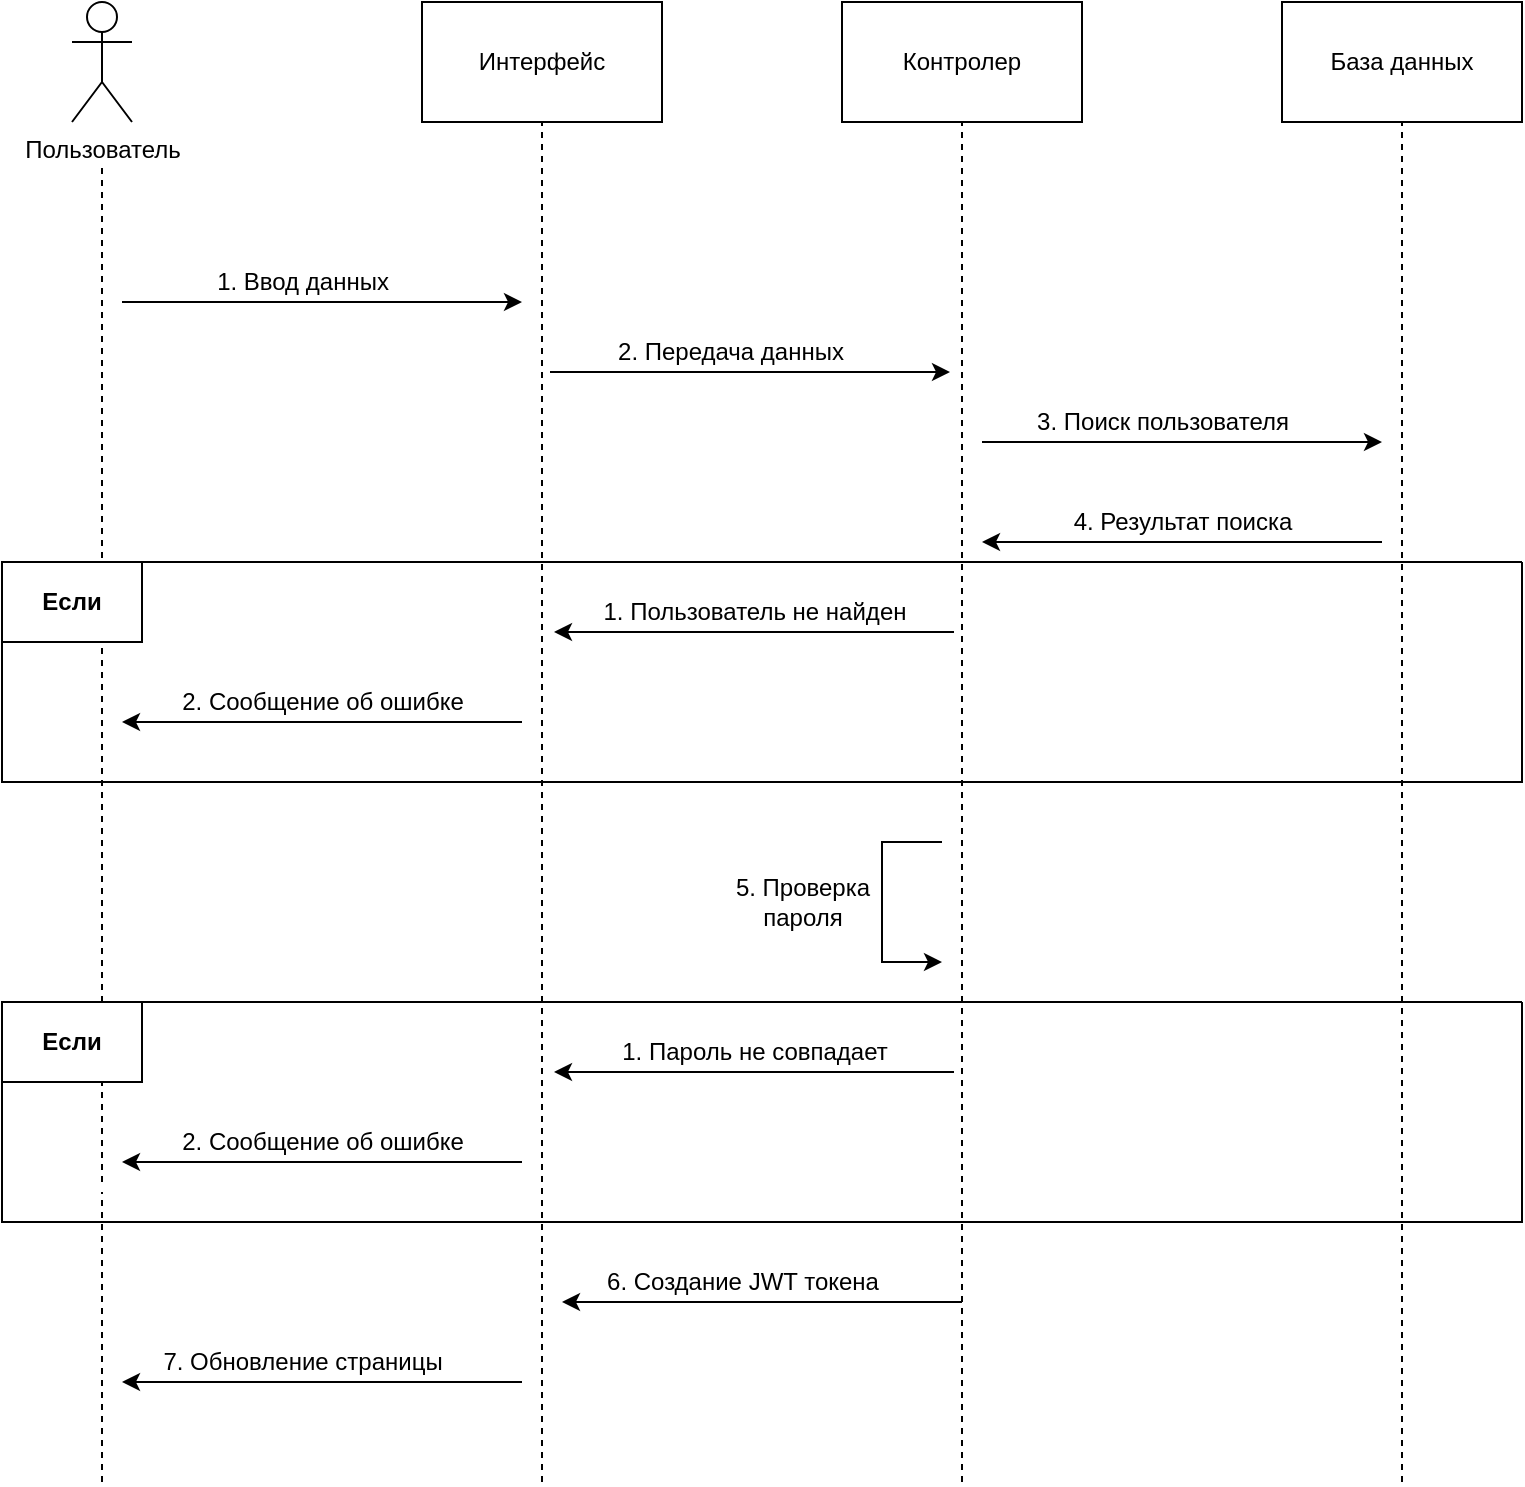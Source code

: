 <mxfile version="21.6.2" type="device">
  <diagram id="AjvImhOtETP2bFbR_Lft" name="Страница 1">
    <mxGraphModel dx="1114" dy="611" grid="1" gridSize="10" guides="1" tooltips="1" connect="1" arrows="1" fold="1" page="1" pageScale="1" pageWidth="827" pageHeight="2000" math="0" shadow="0">
      <root>
        <mxCell id="0" />
        <mxCell id="1" parent="0" />
        <mxCell id="wRvC3EdJCZmCz9VfIEuK-1" value="Пользователь" style="shape=umlActor;verticalLabelPosition=bottom;verticalAlign=top;html=1;outlineConnect=0;" parent="1" vertex="1">
          <mxGeometry x="45" y="20" width="30" height="60" as="geometry" />
        </mxCell>
        <mxCell id="wRvC3EdJCZmCz9VfIEuK-2" value="Интерфейс" style="rounded=0;whiteSpace=wrap;html=1;" parent="1" vertex="1">
          <mxGeometry x="220" y="20" width="120" height="60" as="geometry" />
        </mxCell>
        <mxCell id="wRvC3EdJCZmCz9VfIEuK-3" value="Контролер" style="rounded=0;whiteSpace=wrap;html=1;" parent="1" vertex="1">
          <mxGeometry x="430" y="20" width="120" height="60" as="geometry" />
        </mxCell>
        <mxCell id="wRvC3EdJCZmCz9VfIEuK-4" value="База данных" style="rounded=0;whiteSpace=wrap;html=1;" parent="1" vertex="1">
          <mxGeometry x="650" y="20" width="120" height="60" as="geometry" />
        </mxCell>
        <mxCell id="wRvC3EdJCZmCz9VfIEuK-5" value="" style="endArrow=none;dashed=1;html=1;rounded=0;entryX=0.5;entryY=1;entryDx=0;entryDy=0;" parent="1" target="wRvC3EdJCZmCz9VfIEuK-2" edge="1">
          <mxGeometry width="50" height="50" relative="1" as="geometry">
            <mxPoint x="280" y="760" as="sourcePoint" />
            <mxPoint x="440" y="260" as="targetPoint" />
          </mxGeometry>
        </mxCell>
        <mxCell id="wRvC3EdJCZmCz9VfIEuK-6" value="" style="endArrow=none;dashed=1;html=1;rounded=0;entryX=0.5;entryY=1;entryDx=0;entryDy=0;" parent="1" target="wRvC3EdJCZmCz9VfIEuK-3" edge="1">
          <mxGeometry width="50" height="50" relative="1" as="geometry">
            <mxPoint x="490" y="760" as="sourcePoint" />
            <mxPoint x="440" y="150" as="targetPoint" />
          </mxGeometry>
        </mxCell>
        <mxCell id="wRvC3EdJCZmCz9VfIEuK-7" value="" style="endArrow=none;dashed=1;html=1;rounded=0;entryX=0.5;entryY=1;entryDx=0;entryDy=0;" parent="1" target="wRvC3EdJCZmCz9VfIEuK-4" edge="1">
          <mxGeometry width="50" height="50" relative="1" as="geometry">
            <mxPoint x="710" y="760" as="sourcePoint" />
            <mxPoint x="440" y="300" as="targetPoint" />
          </mxGeometry>
        </mxCell>
        <mxCell id="wRvC3EdJCZmCz9VfIEuK-8" value="" style="endArrow=none;dashed=1;html=1;rounded=0;startArrow=none;" parent="1" edge="1">
          <mxGeometry width="50" height="50" relative="1" as="geometry">
            <mxPoint x="60" y="610" as="sourcePoint" />
            <mxPoint x="60" y="100" as="targetPoint" />
          </mxGeometry>
        </mxCell>
        <mxCell id="wRvC3EdJCZmCz9VfIEuK-39" value="" style="endArrow=none;dashed=1;html=1;rounded=0;" parent="1" edge="1">
          <mxGeometry width="50" height="50" relative="1" as="geometry">
            <mxPoint x="60" y="760" as="sourcePoint" />
            <mxPoint x="60" y="615" as="targetPoint" />
          </mxGeometry>
        </mxCell>
        <mxCell id="XvZ1KUAscX0kWLPO2h44-1" value="" style="endArrow=classic;html=1;rounded=0;" edge="1" parent="1">
          <mxGeometry width="50" height="50" relative="1" as="geometry">
            <mxPoint x="70" y="170" as="sourcePoint" />
            <mxPoint x="270" y="170" as="targetPoint" />
          </mxGeometry>
        </mxCell>
        <mxCell id="XvZ1KUAscX0kWLPO2h44-2" value="1. Ввод данных" style="edgeLabel;html=1;align=center;verticalAlign=middle;resizable=0;points=[];fontSize=12;" vertex="1" connectable="0" parent="XvZ1KUAscX0kWLPO2h44-1">
          <mxGeometry x="-0.53" y="-3" relative="1" as="geometry">
            <mxPoint x="43" y="-13" as="offset" />
          </mxGeometry>
        </mxCell>
        <mxCell id="XvZ1KUAscX0kWLPO2h44-3" value="" style="endArrow=classic;html=1;rounded=0;" edge="1" parent="1">
          <mxGeometry width="50" height="50" relative="1" as="geometry">
            <mxPoint x="284" y="205" as="sourcePoint" />
            <mxPoint x="484" y="205" as="targetPoint" />
          </mxGeometry>
        </mxCell>
        <mxCell id="XvZ1KUAscX0kWLPO2h44-4" value="2. Передача данных" style="edgeLabel;html=1;align=center;verticalAlign=middle;resizable=0;points=[];fontSize=12;" vertex="1" connectable="0" parent="XvZ1KUAscX0kWLPO2h44-3">
          <mxGeometry x="-0.53" y="-3" relative="1" as="geometry">
            <mxPoint x="43" y="-13" as="offset" />
          </mxGeometry>
        </mxCell>
        <mxCell id="XvZ1KUAscX0kWLPO2h44-5" value="" style="endArrow=classic;html=1;rounded=0;" edge="1" parent="1">
          <mxGeometry width="50" height="50" relative="1" as="geometry">
            <mxPoint x="500" y="240" as="sourcePoint" />
            <mxPoint x="700" y="240" as="targetPoint" />
          </mxGeometry>
        </mxCell>
        <mxCell id="XvZ1KUAscX0kWLPO2h44-6" value="3. Поиск пользователя" style="edgeLabel;html=1;align=center;verticalAlign=middle;resizable=0;points=[];fontSize=12;" vertex="1" connectable="0" parent="XvZ1KUAscX0kWLPO2h44-5">
          <mxGeometry x="-0.53" y="-3" relative="1" as="geometry">
            <mxPoint x="43" y="-13" as="offset" />
          </mxGeometry>
        </mxCell>
        <mxCell id="XvZ1KUAscX0kWLPO2h44-7" value="" style="endArrow=classic;html=1;rounded=0;" edge="1" parent="1">
          <mxGeometry width="50" height="50" relative="1" as="geometry">
            <mxPoint x="700" y="290" as="sourcePoint" />
            <mxPoint x="500" y="290" as="targetPoint" />
          </mxGeometry>
        </mxCell>
        <mxCell id="XvZ1KUAscX0kWLPO2h44-8" value="&lt;font style=&quot;font-size: 12px;&quot;&gt;4. Результат поиска&lt;/font&gt;" style="edgeLabel;html=1;align=center;verticalAlign=middle;resizable=0;points=[];" vertex="1" connectable="0" parent="XvZ1KUAscX0kWLPO2h44-7">
          <mxGeometry x="0.49" y="2" relative="1" as="geometry">
            <mxPoint x="49" y="-12" as="offset" />
          </mxGeometry>
        </mxCell>
        <mxCell id="XvZ1KUAscX0kWLPO2h44-9" value="" style="swimlane;startSize=0;" vertex="1" parent="1">
          <mxGeometry x="10" y="300" width="760" height="110" as="geometry" />
        </mxCell>
        <mxCell id="XvZ1KUAscX0kWLPO2h44-10" value="&lt;b&gt;Если&lt;/b&gt;" style="rounded=0;whiteSpace=wrap;html=1;" vertex="1" parent="XvZ1KUAscX0kWLPO2h44-9">
          <mxGeometry width="70" height="40" as="geometry" />
        </mxCell>
        <mxCell id="XvZ1KUAscX0kWLPO2h44-14" value="" style="endArrow=classic;html=1;rounded=0;" edge="1" parent="XvZ1KUAscX0kWLPO2h44-9">
          <mxGeometry width="50" height="50" relative="1" as="geometry">
            <mxPoint x="260" y="80" as="sourcePoint" />
            <mxPoint x="60" y="80" as="targetPoint" />
          </mxGeometry>
        </mxCell>
        <mxCell id="XvZ1KUAscX0kWLPO2h44-15" value="&lt;font style=&quot;font-size: 12px;&quot;&gt;2. Сообщение об ошибке&lt;/font&gt;" style="edgeLabel;html=1;align=center;verticalAlign=middle;resizable=0;points=[];" vertex="1" connectable="0" parent="XvZ1KUAscX0kWLPO2h44-14">
          <mxGeometry x="0.49" y="2" relative="1" as="geometry">
            <mxPoint x="49" y="-12" as="offset" />
          </mxGeometry>
        </mxCell>
        <mxCell id="XvZ1KUAscX0kWLPO2h44-11" value="" style="endArrow=classic;html=1;rounded=0;" edge="1" parent="1">
          <mxGeometry width="50" height="50" relative="1" as="geometry">
            <mxPoint x="486" y="335" as="sourcePoint" />
            <mxPoint x="286" y="335" as="targetPoint" />
          </mxGeometry>
        </mxCell>
        <mxCell id="XvZ1KUAscX0kWLPO2h44-12" value="&lt;font style=&quot;font-size: 12px;&quot;&gt;1. Пользователь не найден&lt;/font&gt;" style="edgeLabel;html=1;align=center;verticalAlign=middle;resizable=0;points=[];" vertex="1" connectable="0" parent="XvZ1KUAscX0kWLPO2h44-11">
          <mxGeometry x="0.49" y="2" relative="1" as="geometry">
            <mxPoint x="49" y="-12" as="offset" />
          </mxGeometry>
        </mxCell>
        <mxCell id="XvZ1KUAscX0kWLPO2h44-16" value="" style="endArrow=classic;html=1;rounded=0;" edge="1" parent="1">
          <mxGeometry width="50" height="50" relative="1" as="geometry">
            <mxPoint x="480" y="440" as="sourcePoint" />
            <mxPoint x="480" y="500" as="targetPoint" />
            <Array as="points">
              <mxPoint x="450" y="440" />
              <mxPoint x="450" y="500" />
            </Array>
          </mxGeometry>
        </mxCell>
        <mxCell id="XvZ1KUAscX0kWLPO2h44-17" value="&lt;font style=&quot;font-size: 12px;&quot;&gt;5. Проверка &lt;br&gt;пароля&lt;/font&gt;" style="edgeLabel;html=1;align=center;verticalAlign=middle;resizable=0;points=[];" vertex="1" connectable="0" parent="XvZ1KUAscX0kWLPO2h44-16">
          <mxGeometry x="0.2" y="-4" relative="1" as="geometry">
            <mxPoint x="-36" y="-12" as="offset" />
          </mxGeometry>
        </mxCell>
        <mxCell id="XvZ1KUAscX0kWLPO2h44-18" value="" style="endArrow=classic;html=1;rounded=0;" edge="1" parent="1">
          <mxGeometry width="50" height="50" relative="1" as="geometry">
            <mxPoint x="486" y="555" as="sourcePoint" />
            <mxPoint x="286" y="555" as="targetPoint" />
          </mxGeometry>
        </mxCell>
        <mxCell id="XvZ1KUAscX0kWLPO2h44-19" value="&lt;font style=&quot;font-size: 12px;&quot;&gt;1. Пароль не совпадает&lt;/font&gt;" style="edgeLabel;html=1;align=center;verticalAlign=middle;resizable=0;points=[];" vertex="1" connectable="0" parent="XvZ1KUAscX0kWLPO2h44-18">
          <mxGeometry x="0.49" y="2" relative="1" as="geometry">
            <mxPoint x="49" y="-12" as="offset" />
          </mxGeometry>
        </mxCell>
        <mxCell id="XvZ1KUAscX0kWLPO2h44-20" value="" style="swimlane;startSize=0;" vertex="1" parent="1">
          <mxGeometry x="10" y="520" width="760" height="110" as="geometry" />
        </mxCell>
        <mxCell id="XvZ1KUAscX0kWLPO2h44-21" value="&lt;b&gt;Если&lt;/b&gt;" style="rounded=0;whiteSpace=wrap;html=1;" vertex="1" parent="XvZ1KUAscX0kWLPO2h44-20">
          <mxGeometry width="70" height="40" as="geometry" />
        </mxCell>
        <mxCell id="XvZ1KUAscX0kWLPO2h44-22" value="" style="endArrow=classic;html=1;rounded=0;" edge="1" parent="XvZ1KUAscX0kWLPO2h44-20">
          <mxGeometry width="50" height="50" relative="1" as="geometry">
            <mxPoint x="260" y="80" as="sourcePoint" />
            <mxPoint x="60" y="80" as="targetPoint" />
          </mxGeometry>
        </mxCell>
        <mxCell id="XvZ1KUAscX0kWLPO2h44-23" value="&lt;font style=&quot;font-size: 12px;&quot;&gt;2. Сообщение об ошибке&lt;/font&gt;" style="edgeLabel;html=1;align=center;verticalAlign=middle;resizable=0;points=[];" vertex="1" connectable="0" parent="XvZ1KUAscX0kWLPO2h44-22">
          <mxGeometry x="0.49" y="2" relative="1" as="geometry">
            <mxPoint x="49" y="-12" as="offset" />
          </mxGeometry>
        </mxCell>
        <mxCell id="XvZ1KUAscX0kWLPO2h44-26" value="" style="endArrow=classic;html=1;rounded=0;" edge="1" parent="1">
          <mxGeometry width="50" height="50" relative="1" as="geometry">
            <mxPoint x="490" y="670" as="sourcePoint" />
            <mxPoint x="290" y="670" as="targetPoint" />
          </mxGeometry>
        </mxCell>
        <mxCell id="XvZ1KUAscX0kWLPO2h44-27" value="&lt;font style=&quot;font-size: 12px;&quot;&gt;6. Создание JWT токена&lt;/font&gt;" style="edgeLabel;html=1;align=center;verticalAlign=middle;resizable=0;points=[];" vertex="1" connectable="0" parent="XvZ1KUAscX0kWLPO2h44-26">
          <mxGeometry x="0.49" y="2" relative="1" as="geometry">
            <mxPoint x="39" y="-12" as="offset" />
          </mxGeometry>
        </mxCell>
        <mxCell id="XvZ1KUAscX0kWLPO2h44-28" value="" style="endArrow=classic;html=1;rounded=0;" edge="1" parent="1">
          <mxGeometry width="50" height="50" relative="1" as="geometry">
            <mxPoint x="270" y="710" as="sourcePoint" />
            <mxPoint x="70" y="710" as="targetPoint" />
          </mxGeometry>
        </mxCell>
        <mxCell id="XvZ1KUAscX0kWLPO2h44-29" value="&lt;font style=&quot;font-size: 12px;&quot;&gt;7. Обновление страницы&lt;/font&gt;" style="edgeLabel;html=1;align=center;verticalAlign=middle;resizable=0;points=[];" vertex="1" connectable="0" parent="XvZ1KUAscX0kWLPO2h44-28">
          <mxGeometry x="0.49" y="2" relative="1" as="geometry">
            <mxPoint x="39" y="-12" as="offset" />
          </mxGeometry>
        </mxCell>
      </root>
    </mxGraphModel>
  </diagram>
</mxfile>
